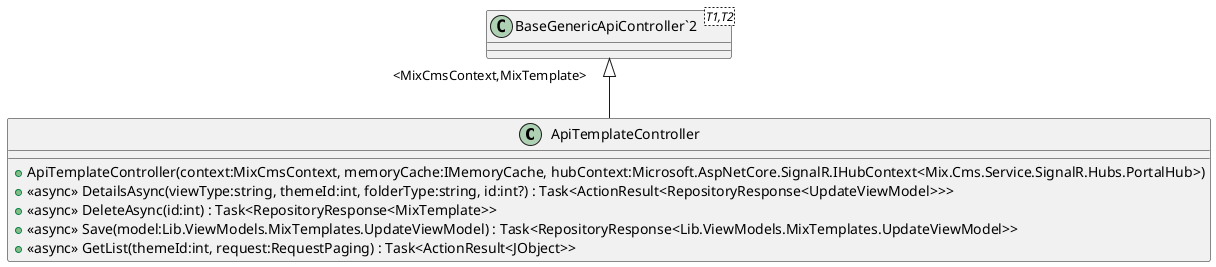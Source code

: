 @startuml
class ApiTemplateController {
    + ApiTemplateController(context:MixCmsContext, memoryCache:IMemoryCache, hubContext:Microsoft.AspNetCore.SignalR.IHubContext<Mix.Cms.Service.SignalR.Hubs.PortalHub>)
    + <<async>> DetailsAsync(viewType:string, themeId:int, folderType:string, id:int?) : Task<ActionResult<RepositoryResponse<UpdateViewModel>>>
    + <<async>> DeleteAsync(id:int) : Task<RepositoryResponse<MixTemplate>>
    + <<async>> Save(model:Lib.ViewModels.MixTemplates.UpdateViewModel) : Task<RepositoryResponse<Lib.ViewModels.MixTemplates.UpdateViewModel>>
    + <<async>> GetList(themeId:int, request:RequestPaging) : Task<ActionResult<JObject>>
}
class "BaseGenericApiController`2"<T1,T2> {
}
"BaseGenericApiController`2" "<MixCmsContext,MixTemplate>" <|-- ApiTemplateController
@enduml
